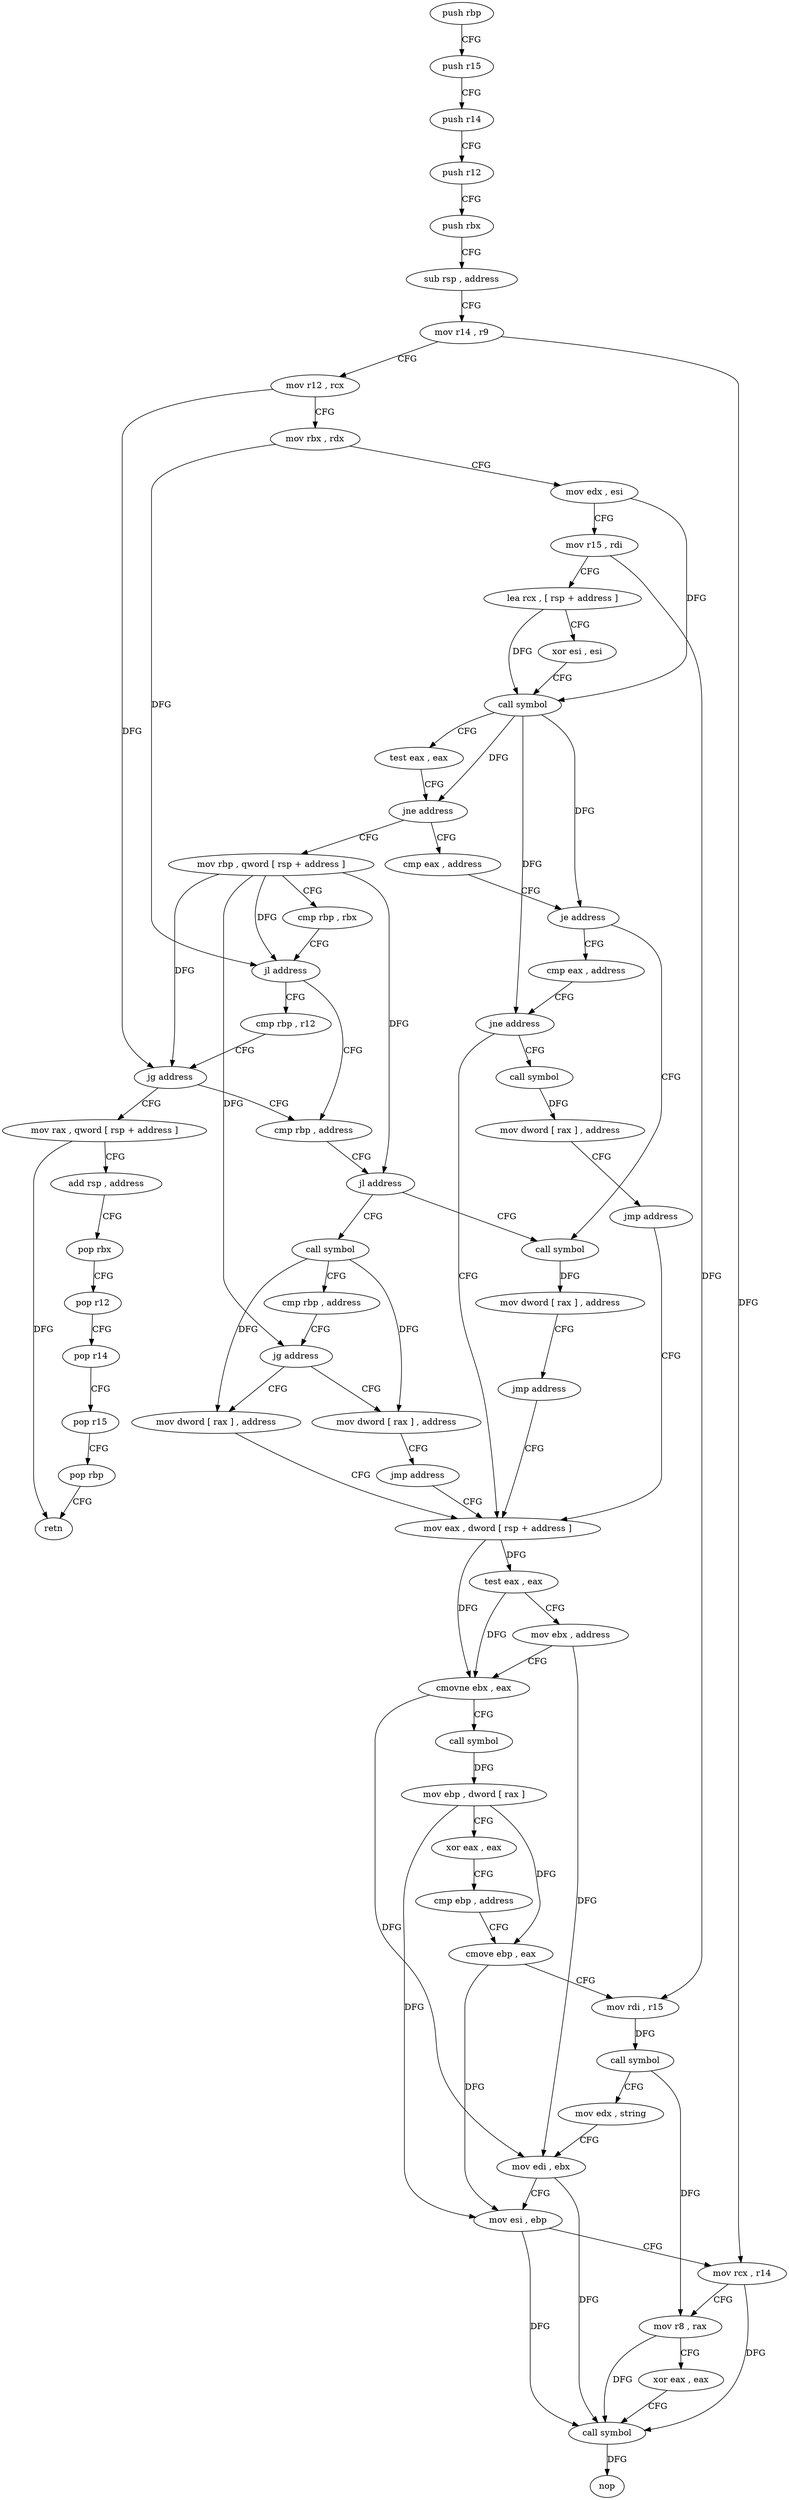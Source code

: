 digraph "func" {
"4267936" [label = "push rbp" ]
"4267937" [label = "push r15" ]
"4267939" [label = "push r14" ]
"4267941" [label = "push r12" ]
"4267943" [label = "push rbx" ]
"4267944" [label = "sub rsp , address" ]
"4267948" [label = "mov r14 , r9" ]
"4267951" [label = "mov r12 , rcx" ]
"4267954" [label = "mov rbx , rdx" ]
"4267957" [label = "mov edx , esi" ]
"4267959" [label = "mov r15 , rdi" ]
"4267962" [label = "lea rcx , [ rsp + address ]" ]
"4267967" [label = "xor esi , esi" ]
"4267969" [label = "call symbol" ]
"4267974" [label = "test eax , eax" ]
"4267976" [label = "jne address" ]
"4268011" [label = "cmp eax , address" ]
"4267978" [label = "mov rbp , qword [ rsp + address ]" ]
"4268014" [label = "je address" ]
"4268043" [label = "call symbol" ]
"4268016" [label = "cmp eax , address" ]
"4267983" [label = "cmp rbp , rbx" ]
"4267986" [label = "jl address" ]
"4268034" [label = "cmp rbp , address" ]
"4267988" [label = "cmp rbp , r12" ]
"4268048" [label = "mov dword [ rax ] , address" ]
"4268054" [label = "jmp address" ]
"4268084" [label = "mov eax , dword [ rsp + address ]" ]
"4268019" [label = "jne address" ]
"4268021" [label = "call symbol" ]
"4268041" [label = "jl address" ]
"4268056" [label = "call symbol" ]
"4267991" [label = "jg address" ]
"4267993" [label = "mov rax , qword [ rsp + address ]" ]
"4268088" [label = "test eax , eax" ]
"4268090" [label = "mov ebx , address" ]
"4268095" [label = "cmovne ebx , eax" ]
"4268098" [label = "call symbol" ]
"4268103" [label = "mov ebp , dword [ rax ]" ]
"4268105" [label = "xor eax , eax" ]
"4268107" [label = "cmp ebp , address" ]
"4268110" [label = "cmove ebp , eax" ]
"4268113" [label = "mov rdi , r15" ]
"4268116" [label = "call symbol" ]
"4268121" [label = "mov edx , string" ]
"4268126" [label = "mov edi , ebx" ]
"4268128" [label = "mov esi , ebp" ]
"4268130" [label = "mov rcx , r14" ]
"4268133" [label = "mov r8 , rax" ]
"4268136" [label = "xor eax , eax" ]
"4268138" [label = "call symbol" ]
"4268143" [label = "nop" ]
"4268026" [label = "mov dword [ rax ] , address" ]
"4268032" [label = "jmp address" ]
"4268061" [label = "cmp rbp , address" ]
"4268068" [label = "jg address" ]
"4268078" [label = "mov dword [ rax ] , address" ]
"4268070" [label = "mov dword [ rax ] , address" ]
"4267998" [label = "add rsp , address" ]
"4268002" [label = "pop rbx" ]
"4268003" [label = "pop r12" ]
"4268005" [label = "pop r14" ]
"4268007" [label = "pop r15" ]
"4268009" [label = "pop rbp" ]
"4268010" [label = "retn" ]
"4268076" [label = "jmp address" ]
"4267936" -> "4267937" [ label = "CFG" ]
"4267937" -> "4267939" [ label = "CFG" ]
"4267939" -> "4267941" [ label = "CFG" ]
"4267941" -> "4267943" [ label = "CFG" ]
"4267943" -> "4267944" [ label = "CFG" ]
"4267944" -> "4267948" [ label = "CFG" ]
"4267948" -> "4267951" [ label = "CFG" ]
"4267948" -> "4268130" [ label = "DFG" ]
"4267951" -> "4267954" [ label = "CFG" ]
"4267951" -> "4267991" [ label = "DFG" ]
"4267954" -> "4267957" [ label = "CFG" ]
"4267954" -> "4267986" [ label = "DFG" ]
"4267957" -> "4267959" [ label = "CFG" ]
"4267957" -> "4267969" [ label = "DFG" ]
"4267959" -> "4267962" [ label = "CFG" ]
"4267959" -> "4268113" [ label = "DFG" ]
"4267962" -> "4267967" [ label = "CFG" ]
"4267962" -> "4267969" [ label = "DFG" ]
"4267967" -> "4267969" [ label = "CFG" ]
"4267969" -> "4267974" [ label = "CFG" ]
"4267969" -> "4267976" [ label = "DFG" ]
"4267969" -> "4268014" [ label = "DFG" ]
"4267969" -> "4268019" [ label = "DFG" ]
"4267974" -> "4267976" [ label = "CFG" ]
"4267976" -> "4268011" [ label = "CFG" ]
"4267976" -> "4267978" [ label = "CFG" ]
"4268011" -> "4268014" [ label = "CFG" ]
"4267978" -> "4267983" [ label = "CFG" ]
"4267978" -> "4267986" [ label = "DFG" ]
"4267978" -> "4268041" [ label = "DFG" ]
"4267978" -> "4267991" [ label = "DFG" ]
"4267978" -> "4268068" [ label = "DFG" ]
"4268014" -> "4268043" [ label = "CFG" ]
"4268014" -> "4268016" [ label = "CFG" ]
"4268043" -> "4268048" [ label = "DFG" ]
"4268016" -> "4268019" [ label = "CFG" ]
"4267983" -> "4267986" [ label = "CFG" ]
"4267986" -> "4268034" [ label = "CFG" ]
"4267986" -> "4267988" [ label = "CFG" ]
"4268034" -> "4268041" [ label = "CFG" ]
"4267988" -> "4267991" [ label = "CFG" ]
"4268048" -> "4268054" [ label = "CFG" ]
"4268054" -> "4268084" [ label = "CFG" ]
"4268084" -> "4268088" [ label = "DFG" ]
"4268084" -> "4268095" [ label = "DFG" ]
"4268019" -> "4268084" [ label = "CFG" ]
"4268019" -> "4268021" [ label = "CFG" ]
"4268021" -> "4268026" [ label = "DFG" ]
"4268041" -> "4268056" [ label = "CFG" ]
"4268041" -> "4268043" [ label = "CFG" ]
"4268056" -> "4268061" [ label = "CFG" ]
"4268056" -> "4268078" [ label = "DFG" ]
"4268056" -> "4268070" [ label = "DFG" ]
"4267991" -> "4268034" [ label = "CFG" ]
"4267991" -> "4267993" [ label = "CFG" ]
"4267993" -> "4267998" [ label = "CFG" ]
"4267993" -> "4268010" [ label = "DFG" ]
"4268088" -> "4268090" [ label = "CFG" ]
"4268088" -> "4268095" [ label = "DFG" ]
"4268090" -> "4268095" [ label = "CFG" ]
"4268090" -> "4268126" [ label = "DFG" ]
"4268095" -> "4268098" [ label = "CFG" ]
"4268095" -> "4268126" [ label = "DFG" ]
"4268098" -> "4268103" [ label = "DFG" ]
"4268103" -> "4268105" [ label = "CFG" ]
"4268103" -> "4268110" [ label = "DFG" ]
"4268103" -> "4268128" [ label = "DFG" ]
"4268105" -> "4268107" [ label = "CFG" ]
"4268107" -> "4268110" [ label = "CFG" ]
"4268110" -> "4268113" [ label = "CFG" ]
"4268110" -> "4268128" [ label = "DFG" ]
"4268113" -> "4268116" [ label = "DFG" ]
"4268116" -> "4268121" [ label = "CFG" ]
"4268116" -> "4268133" [ label = "DFG" ]
"4268121" -> "4268126" [ label = "CFG" ]
"4268126" -> "4268128" [ label = "CFG" ]
"4268126" -> "4268138" [ label = "DFG" ]
"4268128" -> "4268130" [ label = "CFG" ]
"4268128" -> "4268138" [ label = "DFG" ]
"4268130" -> "4268133" [ label = "CFG" ]
"4268130" -> "4268138" [ label = "DFG" ]
"4268133" -> "4268136" [ label = "CFG" ]
"4268133" -> "4268138" [ label = "DFG" ]
"4268136" -> "4268138" [ label = "CFG" ]
"4268138" -> "4268143" [ label = "DFG" ]
"4268026" -> "4268032" [ label = "CFG" ]
"4268032" -> "4268084" [ label = "CFG" ]
"4268061" -> "4268068" [ label = "CFG" ]
"4268068" -> "4268078" [ label = "CFG" ]
"4268068" -> "4268070" [ label = "CFG" ]
"4268078" -> "4268084" [ label = "CFG" ]
"4268070" -> "4268076" [ label = "CFG" ]
"4267998" -> "4268002" [ label = "CFG" ]
"4268002" -> "4268003" [ label = "CFG" ]
"4268003" -> "4268005" [ label = "CFG" ]
"4268005" -> "4268007" [ label = "CFG" ]
"4268007" -> "4268009" [ label = "CFG" ]
"4268009" -> "4268010" [ label = "CFG" ]
"4268076" -> "4268084" [ label = "CFG" ]
}
